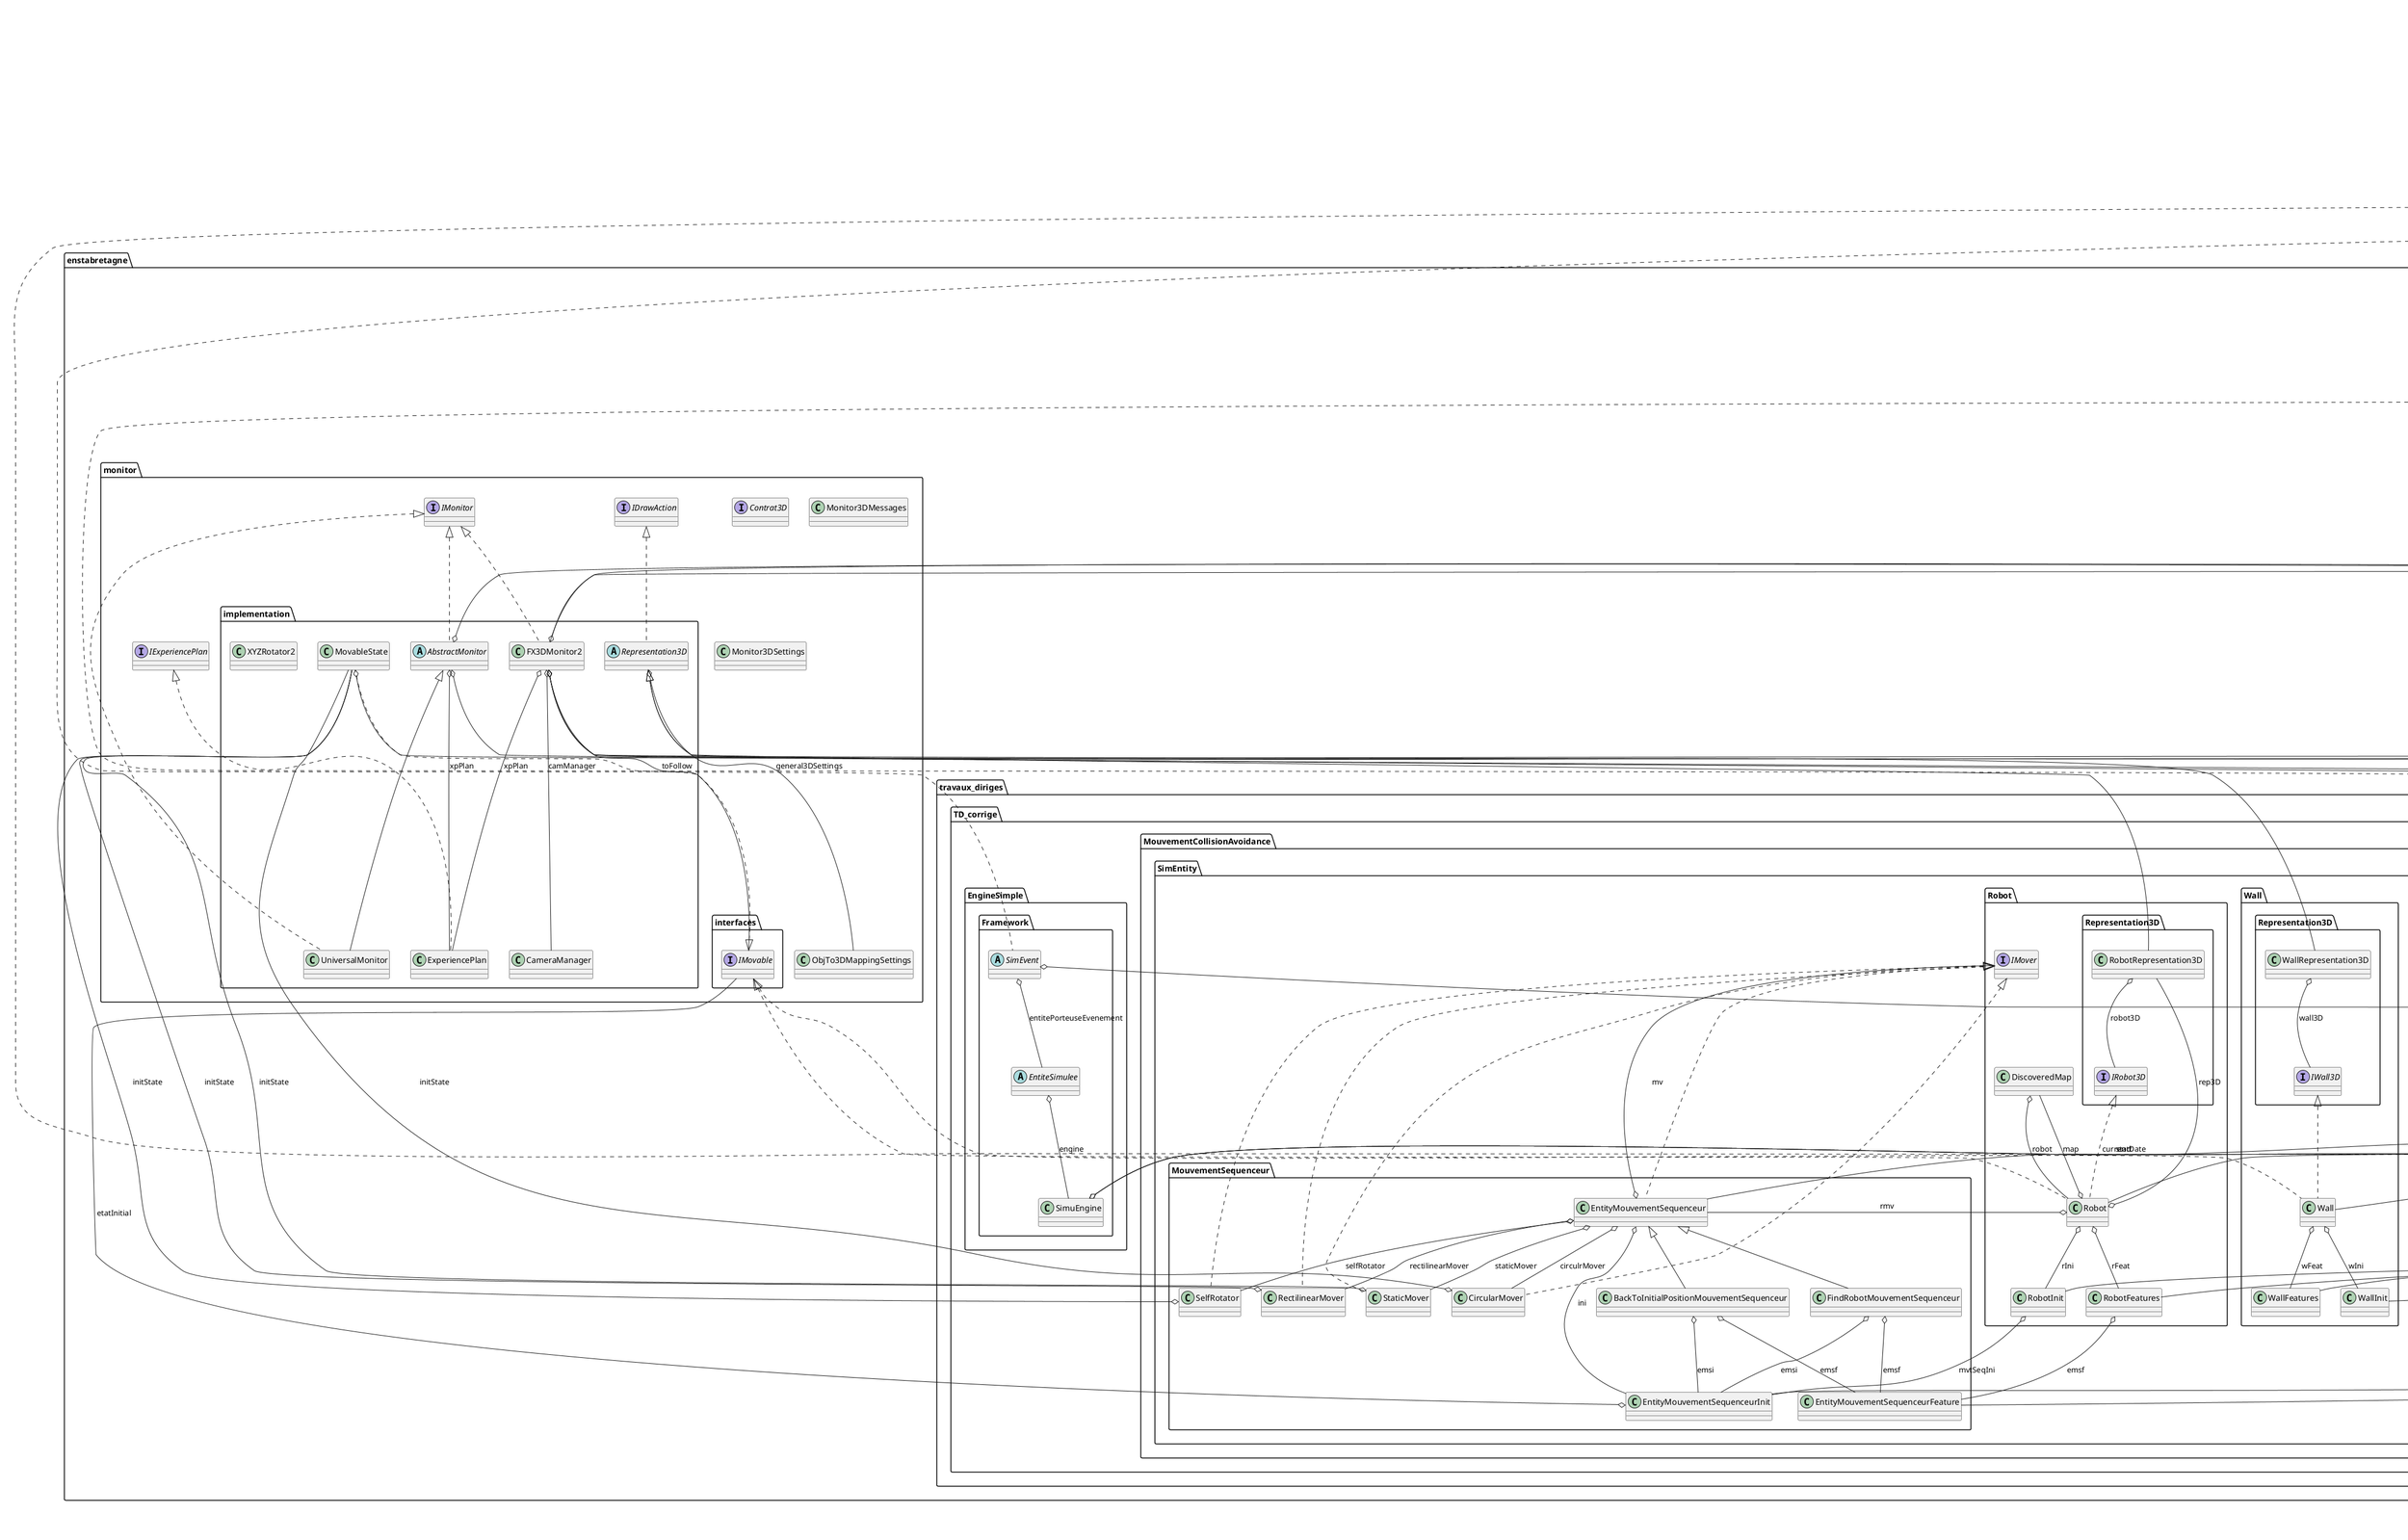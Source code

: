 @startuml

title __SIMULATION's Class Diagram__\n

  namespace de.vogella.algorithms.dijkstra.engine {
    class de.vogella.algorithms.dijkstra.engine.DijkstraAlgorithm {
    }
  }
  

  namespace de.vogella.algorithms.dijkstra.model {
    class de.vogella.algorithms.dijkstra.model.Edge {
    }
  }
  

  namespace de.vogella.algorithms.dijkstra.model {
    class de.vogella.algorithms.dijkstra.model.Graph {
    }
  }
  

  namespace de.vogella.algorithms.dijkstra.model {
    interface de.vogella.algorithms.dijkstra.model.IEdge {
    }
  }
  

  namespace de.vogella.algorithms.dijkstra.model {
    interface de.vogella.algorithms.dijkstra.model.IVertex {
    }
  }
  

  namespace de.vogella.algorithms.dijkstra.model {
    class de.vogella.algorithms.dijkstra.model.Vertex {
    }
  }
  

  namespace de.vogella.algorithms.dijkstra.model {
    namespace jfxmodel {
      class de.vogella.algorithms.dijkstra.model.jfxmodel.Point3DEdge {
      }
    }
  }
  

  namespace de.vogella.algorithms.dijkstra.model {
    namespace jfxmodel {
      class de.vogella.algorithms.dijkstra.model.jfxmodel.Point3DVertex {
      }
    }
  }
  

  namespace de.vogella.algorithms.dijkstra.test {
    class de.vogella.algorithms.dijkstra.test.TestDijkstraAlgorithm_BasicTest {
    }
  }
  

  namespace de.vogella.algorithms.dijkstra.test {
    class de.vogella.algorithms.dijkstra.test.TestDijkstraAlgorithm_Point3D {
    }
  }
  

  namespace enstabretagne.base {
    class enstabretagne.base.Settings {
    }
  }
  

  namespace enstabretagne.base {
    namespace logger {
      class enstabretagne.base.logger.CategoriesGenerator {
      }
    }
  }
  

  namespace enstabretagne.base {
    namespace logger {
      interface enstabretagne.base.logger.ILogger {
      }
    }
  }
  

  namespace enstabretagne.base {
    namespace logger {
      interface enstabretagne.base.logger.IRecordable {
      }
    }
  }
  

  namespace enstabretagne.base {
    namespace logger {
      enum LogLevels {
      }
    }
  }
  

  namespace enstabretagne.base {
    namespace logger {
      class enstabretagne.base.logger.Logger {
      }
    }
  }
  

  namespace enstabretagne.base {
    namespace logger {
      enum LoggerParamsNames {
      }
    }
  }
  

  namespace enstabretagne.base {
    namespace logger {
      class enstabretagne.base.logger.LoggerSettings {
      }
    }
  }
  

  namespace enstabretagne.base {
    namespace logger {
      interface enstabretagne.base.logger.ToRecord {
      }
    }
  }
  

  namespace enstabretagne.base {
    namespace logger {
      namespace loggerimpl {
        abstract class enstabretagne.base.logger.loggerimpl.AbstractLogger {
        }
      }
    }
  }
  

  namespace enstabretagne.base {
    namespace logger {
      namespace loggerimpl {
        class enstabretagne.base.logger.loggerimpl.LoggerConf {
        }
      }
    }
  }
  

  namespace enstabretagne.base {
    namespace logger {
      namespace loggerimpl {
        class enstabretagne.base.logger.loggerimpl.ObjectAnalyseForLog {
        }
      }
    }
  }
  

  namespace enstabretagne.base {
    namespace logger {
      namespace loggerimpl {
        class enstabretagne.base.logger.loggerimpl.TypeAnalyseForLog {
        }
      }
    }
  }
  

  namespace enstabretagne.base {
    namespace logger {
      namespace loggerimpl {
        namespace csv {
          class enstabretagne.base.logger.loggerimpl.csv.CSVDataLogger {
          }
        }
      }
    }
  }
  

  namespace enstabretagne.base {
    namespace logger {
      namespace loggerimpl {
        namespace stdoutput {
          class enstabretagne.base.logger.loggerimpl.stdoutput.SortieTexteLogger {
          }
        }
      }
    }
  }
  

  namespace enstabretagne.base {
    namespace math {
      class enstabretagne.base.math.Diagonal3DMatrix {
      }
    }
  }
  

  namespace enstabretagne.base {
    namespace math {
      class enstabretagne.base.math.MoreRandom {
      }
    }
  }
  

  namespace enstabretagne.base {
    namespace math {
      class enstabretagne.base.math.PortableRandom {
      }
    }
  }
  

  namespace enstabretagne.base {
    namespace math {
      class enstabretagne.base.math.Randomizer {
      }
    }
  }
  

  namespace enstabretagne.base {
    namespace messages {
      class enstabretagne.base.messages.MessagesDictionnary {
      }
    }
  }
  

  namespace enstabretagne.base {
    namespace messages {
      class enstabretagne.base.messages.MessagesEntity {
      }
    }
  }
  

  namespace enstabretagne.base {
    namespace messages {
      class enstabretagne.base.messages.MessagesLogger {
      }
    }
  }
  

  namespace enstabretagne.base {
    namespace messages {
      class enstabretagne.base.messages.MessagesLogicalTimeDuration {
      }
    }
  }
  

  namespace enstabretagne.base {
    namespace messages {
      class enstabretagne.base.messages.MessagesSimEngine {
      }
    }
  }
  

  namespace enstabretagne.base {
    namespace time {
      class enstabretagne.base.time.LogicalDateTime {
      }
    }
  }
  

  namespace enstabretagne.base {
    namespace time {
      class enstabretagne.base.time.LogicalDuration {
      }
    }
  }
  

  namespace enstabretagne.base {
    namespace time {
      enum TimeUnits {
      }
    }
  }
  

  namespace enstabretagne.monitor {
    interface enstabretagne.monitor.Contrat3D {
    }
  }
  

  namespace enstabretagne.monitor {
    interface enstabretagne.monitor.IDrawAction {
    }
  }
  

  namespace enstabretagne.monitor {
    interface enstabretagne.monitor.IExperiencePlan {
    }
  }
  

  namespace enstabretagne.monitor {
    interface enstabretagne.monitor.IMonitor {
    }
  }
  

  namespace enstabretagne.monitor {
    class enstabretagne.monitor.Monitor3DMessages {
    }
  }
  

  namespace enstabretagne.monitor {
    class enstabretagne.monitor.Monitor3DSettings {
    }
  }
  

  namespace enstabretagne.monitor {
    class enstabretagne.monitor.ObjTo3DMappingSettings {
    }
  }
  

  namespace enstabretagne.monitor {
    namespace implementation {
      abstract class enstabretagne.monitor.implementation.AbstractMonitor {
      }
    }
  }
  

  namespace enstabretagne.monitor {
    namespace implementation {
      class enstabretagne.monitor.implementation.CameraManager {
      }
    }
  }
  

  namespace enstabretagne.monitor {
    namespace implementation {
      class enstabretagne.monitor.implementation.ExperiencePlan {
      }
    }
  }
  

  namespace enstabretagne.monitor {
    namespace implementation {
      class enstabretagne.monitor.implementation.FX3DMonitor2 {
      }
    }
  }
  

  namespace enstabretagne.monitor {
    namespace implementation {
      class enstabretagne.monitor.implementation.MovableState {
      }
    }
  }
  

  namespace enstabretagne.monitor {
    namespace implementation {
      abstract class enstabretagne.monitor.implementation.Representation3D {
      }
    }
  }
  

  namespace enstabretagne.monitor {
    namespace implementation {
      class enstabretagne.monitor.implementation.UniversalMonitor {
      }
    }
  }
  

  namespace enstabretagne.monitor {
    namespace implementation {
      class enstabretagne.monitor.implementation.XYZRotator2 {
      }
    }
  }
  

  namespace enstabretagne.monitor {
    namespace interfaces {
      interface enstabretagne.monitor.interfaces.IMovable {
      }
    }
  }
  

  namespace enstabretagne.simulation.components {
    interface enstabretagne.simulation.components.IEntity {
    }
  }
  

  namespace enstabretagne.simulation.components {
    interface enstabretagne.simulation.components.IScenarioIdProvider {
    }
  }
  

  namespace enstabretagne.simulation.components {
    interface enstabretagne.simulation.components.ISimEntity {
    }
  }
  

  namespace enstabretagne.simulation.components {
    class enstabretagne.simulation.components.ScenarioId {
    }
  }
  

  namespace enstabretagne.simulation.components {
    namespace data {
      abstract class enstabretagne.simulation.components.data.SimFeatures {
      }
    }
  }
  

  namespace enstabretagne.simulation.components {
    namespace data {
      abstract class enstabretagne.simulation.components.data.SimInitParameters {
      }
    }
  }
  

  namespace enstabretagne.simulation.components {
    namespace data {
      class enstabretagne.simulation.components.data.SimScenarioInit {
      }
    }
  }
  

  namespace enstabretagne.simulation.components {
    namespace implementation {
      class enstabretagne.simulation.components.implementation.ScenariiSettings {
      }
    }
  }
  

  namespace enstabretagne.simulation.components {
    namespace implementation {
      abstract class enstabretagne.simulation.components.implementation.SimEntity {
      }
    }
  }
  

  namespace enstabretagne.simulation.components {
    namespace implementation {
      class enstabretagne.simulation.components.implementation.SimScenario {
      }
    }
  }
  

  namespace enstabretagne.simulation.components {
    namespace messages {
      class enstabretagne.simulation.components.messages.ScenariiMessages {
      }
    }
  }
  

  namespace enstabretagne.simulation.components {
    namespace notifications {
      interface enstabretagne.simulation.components.notifications.ActivationNotification {
      }
    }
  }
  

  namespace enstabretagne.simulation.components {
    namespace notifications {
      interface enstabretagne.simulation.components.notifications.CreationNotification {
      }
    }
  }
  

  namespace enstabretagne.simulation.components {
    namespace notifications {
      interface enstabretagne.simulation.components.notifications.DeactivationNotification {
      }
    }
  }
  

  namespace enstabretagne.simulation.components {
    namespace notifications {
      interface enstabretagne.simulation.components.notifications.InitializationNotification {
      }
    }
  }
  

  namespace enstabretagne.simulation.components {
    namespace notifications {
      interface enstabretagne.simulation.components.notifications.TerminatingNotification {
      }
    }
  }
  

  namespace enstabretagne.simulation.core {
    class enstabretagne.simulation.core.EngineActivity {
    }
  }
  

  namespace enstabretagne.simulation.core {
    enum EngineInterruptReason {
    }
  }
  

  namespace enstabretagne.simulation.core {
    interface enstabretagne.simulation.core.IEngine {
    }
  }
  

  namespace enstabretagne.simulation.core {
    interface enstabretagne.simulation.core.IScenario {
    }
  }
  

  namespace enstabretagne.simulation.core {
    interface enstabretagne.simulation.core.IScenarioInstance {
    }
  }
  

  namespace enstabretagne.simulation.core {
    interface enstabretagne.simulation.core.ISimEngine {
    }
  }
  

  namespace enstabretagne.simulation.core {
    interface enstabretagne.simulation.core.ISimEvent {
    }
  }
  

  namespace enstabretagne.simulation.core {
    interface enstabretagne.simulation.core.ISimObject {
    }
  }
  

  namespace enstabretagne.simulation.core {
    interface enstabretagne.simulation.core.ISimObjectDictionary {
    }
  }
  

  namespace enstabretagne.simulation.core {
    interface enstabretagne.simulation.core.ISimObjectType {
    }
  }
  

  namespace enstabretagne.simulation.core {
    interface enstabretagne.simulation.core.ISimTimeEvent {
    }
  }
  

  namespace enstabretagne.simulation.core {
    interface enstabretagne.simulation.core.ISimulationDateProvider {
    }
  }
  

  namespace enstabretagne.simulation.core {
    interface enstabretagne.simulation.core.SimObjectRequest {
    }
  }
  

  namespace enstabretagne.simulation.core {
    class enstabretagne.simulation.core.SortedList {
    }
  }
  

  namespace enstabretagne.simulation.core {
    namespace implementation {
      class enstabretagne.simulation.core.implementation.EndSimulationEvent {
      }
    }
  }
  

  namespace enstabretagne.simulation.core {
    namespace implementation {
      class enstabretagne.simulation.core.implementation.SimEngine {
      }
    }
  }
  

  namespace enstabretagne.simulation.core {
    namespace implementation {
      abstract class enstabretagne.simulation.core.implementation.SimEvent {
      }
    }
  }
  

  namespace enstabretagne.simulation.core {
    namespace implementation {
      abstract class enstabretagne.simulation.core.implementation.SimObject {
      }
    }
  }
  

  namespace enstabretagne.simulation.core {
    namespace implementation {
      class enstabretagne.simulation.core.implementation.SimObjectDictionary {
      }
    }
  }
  

  namespace enstabretagne.simulation.core {
    namespace implementation {
      class enstabretagne.simulation.core.implementation.SimObjectType {
      }
    }
  }
  

  namespace enstabretagne.simulation.core {
    namespace notifications {
      interface enstabretagne.simulation.core.notifications.NotifyLogicalDateChange {
      }
    }
  }
  

  namespace enstabretagne.simulation.core {
    namespace notifications {
      interface enstabretagne.simulation.core.notifications.NotifySimEngineEvent {
      }
    }
  }
  

  namespace enstabretagne.simulation.core {
    namespace notifications {
      interface enstabretagne.simulation.core.notifications.NotifySimEvent {
      }
    }
  }
  

  namespace enstabretagne.simulation.core {
    namespace notifications {
      interface enstabretagne.simulation.core.notifications.NotifySimTimeEvent {
      }
    }
  }
  

  namespace enstabretagne.simulation.core {
    namespace notifications {
      interface enstabretagne.simulation.core.notifications.SimEngineEvent {
      }
    }
  }
  

  namespace enstabretagne.simulation.core {
    namespace notifications {
      interface enstabretagne.simulation.core.notifications.SimObjectActivationChangedEventHandler {
      }
    }
  }
  

  namespace enstabretagne.simulation.core {
    namespace notifications {
      interface enstabretagne.simulation.core.notifications.SimObjectAddedListener {
      }
    }
  }
  

  namespace enstabretagne.simulation.core {
    namespace notifications {
      interface enstabretagne.simulation.core.notifications.SimObjectRemovedListener {
      }
    }
  }
  

  namespace enstabretagne.travaux_diriges.TD_corrige.EngineSimple.Framework {
    abstract class enstabretagne.travaux_diriges.TD_corrige.EngineSimple.Framework.EntiteSimulee {
    }
  }
  

  namespace enstabretagne.travaux_diriges.TD_corrige.EngineSimple.Framework {
    abstract class enstabretagne.travaux_diriges.TD_corrige.EngineSimple.Framework.SimEvent {
    }
  }
  

  namespace enstabretagne.travaux_diriges.TD_corrige.EngineSimple.Framework {
    class enstabretagne.travaux_diriges.TD_corrige.EngineSimple.Framework.SimuEngine {
    }
  }
  

  namespace enstabretagne.travaux_diriges.TD_corrige.MouvementCollisionAvoidance {
    namespace Expertise {
      class enstabretagne.travaux_diriges.TD_corrige.MouvementCollisionAvoidance.Expertise.BorderAndPathGenerator {
      }
    }
  }
  

  namespace enstabretagne.travaux_diriges.TD_corrige.MouvementCollisionAvoidance {
    class enstabretagne.travaux_diriges.TD_corrige.MouvementCollisionAvoidance.Main {
    }
  }
  

  namespace enstabretagne.travaux_diriges.TD_corrige.MouvementCollisionAvoidance {
    class enstabretagne.travaux_diriges.TD_corrige.MouvementCollisionAvoidance.ScenarioInstance_BE {
    }
  }
  

  namespace enstabretagne.travaux_diriges.TD_corrige.MouvementCollisionAvoidance {
    namespace SimEntity.MouvementSequenceur {
      class enstabretagne.travaux_diriges.TD_corrige.MouvementCollisionAvoidance.SimEntity.MouvementSequenceur.BackToInitialPositionMouvementSequenceur {
      }
    }
  }
  

  namespace enstabretagne.travaux_diriges.TD_corrige.MouvementCollisionAvoidance {
    namespace SimEntity.MouvementSequenceur {
      class enstabretagne.travaux_diriges.TD_corrige.MouvementCollisionAvoidance.SimEntity.MouvementSequenceur.CircularMover {
      }
    }
  }
  

  namespace enstabretagne.travaux_diriges.TD_corrige.MouvementCollisionAvoidance {
    namespace SimEntity.MouvementSequenceur {
      class enstabretagne.travaux_diriges.TD_corrige.MouvementCollisionAvoidance.SimEntity.MouvementSequenceur.EntityMouvementSequenceur {
      }
    }
  }
  

  namespace enstabretagne.travaux_diriges.TD_corrige.MouvementCollisionAvoidance {
    namespace SimEntity.MouvementSequenceur {
      class enstabretagne.travaux_diriges.TD_corrige.MouvementCollisionAvoidance.SimEntity.MouvementSequenceur.EntityMouvementSequenceurFeature {
      }
    }
  }
  

  namespace enstabretagne.travaux_diriges.TD_corrige.MouvementCollisionAvoidance {
    namespace SimEntity.MouvementSequenceur {
      class enstabretagne.travaux_diriges.TD_corrige.MouvementCollisionAvoidance.SimEntity.MouvementSequenceur.EntityMouvementSequenceurInit {
      }
    }
  }
  

  namespace enstabretagne.travaux_diriges.TD_corrige.MouvementCollisionAvoidance {
    namespace SimEntity.MouvementSequenceur {
      class enstabretagne.travaux_diriges.TD_corrige.MouvementCollisionAvoidance.SimEntity.MouvementSequenceur.FindRobotMouvementSequenceur {
      }
    }
  }
  

  namespace enstabretagne.travaux_diriges.TD_corrige.MouvementCollisionAvoidance {
    namespace SimEntity.MouvementSequenceur {
      class enstabretagne.travaux_diriges.TD_corrige.MouvementCollisionAvoidance.SimEntity.MouvementSequenceur.RectilinearMover {
      }
    }
  }
  

  namespace enstabretagne.travaux_diriges.TD_corrige.MouvementCollisionAvoidance {
    namespace SimEntity.MouvementSequenceur {
      class enstabretagne.travaux_diriges.TD_corrige.MouvementCollisionAvoidance.SimEntity.MouvementSequenceur.SelfRotator {
      }
    }
  }
  

  namespace enstabretagne.travaux_diriges.TD_corrige.MouvementCollisionAvoidance {
    namespace SimEntity.MouvementSequenceur {
      class enstabretagne.travaux_diriges.TD_corrige.MouvementCollisionAvoidance.SimEntity.MouvementSequenceur.StaticMover {
      }
    }
  }
  

  namespace enstabretagne.travaux_diriges.TD_corrige.MouvementCollisionAvoidance {
    namespace SimEntity.Robot {
      class enstabretagne.travaux_diriges.TD_corrige.MouvementCollisionAvoidance.SimEntity.Robot.DiscoveredMap {
      }
    }
  }
  

  namespace enstabretagne.travaux_diriges.TD_corrige.MouvementCollisionAvoidance {
    namespace SimEntity.Robot {
      interface enstabretagne.travaux_diriges.TD_corrige.MouvementCollisionAvoidance.SimEntity.Robot.IMover {
      }
    }
  }
  

  namespace enstabretagne.travaux_diriges.TD_corrige.MouvementCollisionAvoidance {
    namespace SimEntity.Robot {
      namespace Representation3D {
        interface enstabretagne.travaux_diriges.TD_corrige.MouvementCollisionAvoidance.SimEntity.Robot.Representation3D.IRobot3D {
        }
      }
    }
  }
  

  namespace enstabretagne.travaux_diriges.TD_corrige.MouvementCollisionAvoidance {
    namespace SimEntity.Robot {
      namespace Representation3D {
        class enstabretagne.travaux_diriges.TD_corrige.MouvementCollisionAvoidance.SimEntity.Robot.Representation3D.RobotRepresentation3D {
        }
      }
    }
  }
  

  namespace enstabretagne.travaux_diriges.TD_corrige.MouvementCollisionAvoidance {
    namespace SimEntity.Robot {
      class enstabretagne.travaux_diriges.TD_corrige.MouvementCollisionAvoidance.SimEntity.Robot.Robot {
      }
    }
  }
  

  namespace enstabretagne.travaux_diriges.TD_corrige.MouvementCollisionAvoidance {
    namespace SimEntity.Robot {
      class enstabretagne.travaux_diriges.TD_corrige.MouvementCollisionAvoidance.SimEntity.Robot.RobotFeatures {
      }
    }
  }
  

  namespace enstabretagne.travaux_diriges.TD_corrige.MouvementCollisionAvoidance {
    namespace SimEntity.Robot {
      class enstabretagne.travaux_diriges.TD_corrige.MouvementCollisionAvoidance.SimEntity.Robot.RobotInit {
      }
    }
  }
  

  namespace enstabretagne.travaux_diriges.TD_corrige.MouvementCollisionAvoidance {
    namespace SimEntity.Wall {
      namespace Representation3D {
        interface enstabretagne.travaux_diriges.TD_corrige.MouvementCollisionAvoidance.SimEntity.Wall.Representation3D.IWall3D {
        }
      }
    }
  }
  

  namespace enstabretagne.travaux_diriges.TD_corrige.MouvementCollisionAvoidance {
    namespace SimEntity.Wall {
      namespace Representation3D {
        class enstabretagne.travaux_diriges.TD_corrige.MouvementCollisionAvoidance.SimEntity.Wall.Representation3D.WallRepresentation3D {
        }
      }
    }
  }
  

  namespace enstabretagne.travaux_diriges.TD_corrige.MouvementCollisionAvoidance {
    namespace SimEntity.Wall {
      class enstabretagne.travaux_diriges.TD_corrige.MouvementCollisionAvoidance.SimEntity.Wall.Wall {
      }
    }
  }
  

  namespace enstabretagne.travaux_diriges.TD_corrige.MouvementCollisionAvoidance {
    namespace SimEntity.Wall {
      class enstabretagne.travaux_diriges.TD_corrige.MouvementCollisionAvoidance.SimEntity.Wall.WallFeatures {
      }
    }
  }
  

  namespace enstabretagne.travaux_diriges.TD_corrige.MouvementCollisionAvoidance {
    namespace SimEntity.Wall {
      class enstabretagne.travaux_diriges.TD_corrige.MouvementCollisionAvoidance.SimEntity.Wall.WallInit {
      }
    }
  }
  

  namespace enstabretagne.travaux_diriges.TD_corrige.MouvementCollisionAvoidance {
    namespace scenarios {
      class enstabretagne.travaux_diriges.TD_corrige.MouvementCollisionAvoidance.scenarios.ScenMvtCollisionAvoidance {
      }
    }
  }
  

  namespace enstabretagne.travaux_diriges.TD_corrige.MouvementCollisionAvoidance {
    namespace scenarios {
      class enstabretagne.travaux_diriges.TD_corrige.MouvementCollisionAvoidance.scenarios.ScenMvtCollisionAvoidanceFeatures {
      }
    }
  }
  

  de.vogella.algorithms.dijkstra.model.Edge .up.|> de.vogella.algorithms.dijkstra.model.IEdge
  de.vogella.algorithms.dijkstra.model.Edge o-- de.vogella.algorithms.dijkstra.model.IVertex : destination
  de.vogella.algorithms.dijkstra.model.Edge o-- de.vogella.algorithms.dijkstra.model.IVertex : source
  de.vogella.algorithms.dijkstra.model.Vertex .up.|> de.vogella.algorithms.dijkstra.model.IVertex
  de.vogella.algorithms.dijkstra.model.jfxmodel.Point3DEdge .up.|> de.vogella.algorithms.dijkstra.model.IEdge
  de.vogella.algorithms.dijkstra.model.jfxmodel.Point3DEdge o-- de.vogella.algorithms.dijkstra.model.jfxmodel.Point3DVertex : source
  de.vogella.algorithms.dijkstra.model.jfxmodel.Point3DEdge o-- de.vogella.algorithms.dijkstra.model.jfxmodel.Point3DVertex : target
  de.vogella.algorithms.dijkstra.model.jfxmodel.Point3DVertex .up.|> de.vogella.algorithms.dijkstra.model.IVertex
  enstabretagne.base.logger.CategoriesGenerator o-- enstabretagne.base.logger.CategoriesGenerator.Segment : defaultSegment
  enstabretagne.base.logger.Logger o-- enstabretagne.simulation.core.ISimulationDateProvider : simulationDateProvider
  enstabretagne.base.logger.loggerimpl.AbstractLogger .up.|> enstabretagne.base.logger.ILogger
  enstabretagne.base.logger.loggerimpl.ObjectAnalyseForLog .up.|> enstabretagne.base.logger.IRecordable
  enstabretagne.base.logger.loggerimpl.ObjectAnalyseForLog o-- enstabretagne.base.logger.loggerimpl.TypeAnalyseForLog : to
  enstabretagne.base.logger.loggerimpl.csv.CSVDataLogger -up-|> enstabretagne.base.logger.loggerimpl.AbstractLogger
  enstabretagne.base.logger.loggerimpl.csv.CSVDataLogger o-- enstabretagne.base.time.LogicalDateTime : startRecordTime
  enstabretagne.base.logger.loggerimpl.stdoutput.SortieTexteLogger -up-|> enstabretagne.base.logger.loggerimpl.AbstractLogger
  enstabretagne.base.logger.loggerimpl.stdoutput.SortieTexteLogger o-- enstabretagne.base.time.LogicalDateTime : startRecordTime
  enstabretagne.base.math.MoreRandom -up-|> java.util.Random
  enstabretagne.base.math.PortableRandom -up-|> java.util.Random
  enstabretagne.base.time.LogicalDateTime .up.|> java.lang.Comparable
  enstabretagne.base.time.LogicalDuration .up.|> java.lang.Comparable
  enstabretagne.monitor.implementation.AbstractMonitor .up.|> enstabretagne.monitor.IMonitor
  enstabretagne.monitor.implementation.AbstractMonitor o-- enstabretagne.simulation.core.ISimEngine : engine
  enstabretagne.monitor.implementation.AbstractMonitor o-- enstabretagne.simulation.components.implementation.SimScenario : currentScenario
  enstabretagne.monitor.implementation.AbstractMonitor o-- enstabretagne.monitor.implementation.ExperiencePlan : xpPlan
  enstabretagne.monitor.implementation.ExperiencePlan .up.|> enstabretagne.monitor.IExperiencePlan
  enstabretagne.monitor.implementation.FX3DMonitor2 .up.|> enstabretagne.monitor.IMonitor
  enstabretagne.monitor.implementation.FX3DMonitor2 -up-|> javafx.application.Application
  enstabretagne.monitor.implementation.FX3DMonitor2 o-- enstabretagne.monitor.implementation.CameraManager : camManager
  enstabretagne.monitor.implementation.FX3DMonitor2 o-- enstabretagne.simulation.core.ISimEngine : engine
  enstabretagne.monitor.implementation.FX3DMonitor2 o-- enstabretagne.monitor.interfaces.IMovable : toFollow
  enstabretagne.monitor.implementation.FX3DMonitor2 o-- enstabretagne.base.time.LogicalDuration : RT_updateDelay
  enstabretagne.monitor.implementation.FX3DMonitor2 o-- enstabretagne.simulation.components.implementation.SimScenario : currentScenario
  enstabretagne.monitor.implementation.FX3DMonitor2 o-- enstabretagne.base.time.LogicalDuration : updateDelay
  enstabretagne.monitor.implementation.FX3DMonitor2 o-- enstabretagne.monitor.implementation.ExperiencePlan : xpPlan
  enstabretagne.monitor.implementation.MovableState .up.|> enstabretagne.monitor.interfaces.IMovable
  enstabretagne.monitor.implementation.MovableState o-- enstabretagne.base.time.LogicalDateTime : t
  enstabretagne.monitor.implementation.Representation3D .up.|> enstabretagne.monitor.IDrawAction
  enstabretagne.monitor.implementation.Representation3D o-- enstabretagne.monitor.ObjTo3DMappingSettings : general3DSettings
  enstabretagne.monitor.implementation.UniversalMonitor .up.|> enstabretagne.monitor.IMonitor
  enstabretagne.monitor.implementation.UniversalMonitor -up-|> enstabretagne.monitor.implementation.AbstractMonitor
  enstabretagne.simulation.components.data.SimScenarioInit -up-|> enstabretagne.simulation.components.data.SimInitParameters
  enstabretagne.simulation.components.implementation.SimEntity .up.|> enstabretagne.simulation.components.IEntity
  enstabretagne.simulation.components.implementation.SimEntity -up-|> enstabretagne.simulation.core.implementation.SimObject
  enstabretagne.simulation.components.implementation.SimEntity o-- enstabretagne.simulation.components.data.SimFeatures : features
  enstabretagne.simulation.components.implementation.SimEntity o-- enstabretagne.simulation.components.data.SimInitParameters : initParameters
  enstabretagne.simulation.components.implementation.SimEntity o-- enstabretagne.simulation.components.IEntity : parent
  enstabretagne.simulation.components.implementation.SimEntity o-- enstabretagne.simulation.components.implementation.SimEntity.EntityTransition : currentTransition
  enstabretagne.simulation.components.implementation.SimEntity o-- enstabretagne.simulation.components.implementation.SimEntity.EntityStatus : status
  enstabretagne.simulation.components.implementation.SimScenario .up.|> enstabretagne.base.logger.IRecordable
  enstabretagne.simulation.components.implementation.SimScenario .up.|> enstabretagne.simulation.components.IScenarioIdProvider
  enstabretagne.simulation.components.implementation.SimScenario .up.|> enstabretagne.simulation.core.IScenario
  enstabretagne.simulation.components.implementation.SimScenario -up-|> enstabretagne.simulation.components.implementation.SimEntity
  enstabretagne.simulation.components.implementation.SimScenario o-- enstabretagne.base.time.LogicalDateTime : endDateTime
  enstabretagne.simulation.components.implementation.SimScenario o-- enstabretagne.simulation.components.implementation.SimEntity : entityToFollow
  enstabretagne.simulation.components.implementation.SimScenario o-- enstabretagne.base.time.LogicalDateTime : startDateTime
  enstabretagne.simulation.components.implementation.SimScenario o-- enstabretagne.simulation.components.ScenarioId : scenarioId
  enstabretagne.simulation.core.SortedList .up.|> java.lang.Iterable
  enstabretagne.simulation.core.implementation.EndSimulationEvent -up-|> enstabretagne.simulation.core.implementation.SimEvent
  enstabretagne.simulation.core.implementation.SimEngine .up.|> enstabretagne.simulation.core.ISimEngine
  enstabretagne.simulation.core.implementation.SimEngine o-- enstabretagne.simulation.core.EngineActivity : activity
  enstabretagne.simulation.core.implementation.SimEngine o-- enstabretagne.simulation.core.IScenario : currentScenario
  enstabretagne.simulation.core.implementation.SimEngine o-- enstabretagne.base.math.MoreRandom : generator
  enstabretagne.simulation.core.implementation.SimEngine o-- enstabretagne.simulation.core.EngineInterruptReason : interrupter
  enstabretagne.simulation.core.implementation.SimEngine o-- enstabretagne.simulation.core.ISimObjectDictionary : objectDictionary
  enstabretagne.simulation.core.implementation.SimEngine o-- enstabretagne.base.time.LogicalDateTime : simulationDate
  enstabretagne.simulation.core.implementation.SimEvent .up.|> enstabretagne.simulation.core.ISimEvent
  enstabretagne.simulation.core.implementation.SimEvent o-- enstabretagne.simulation.core.ISimObject : owner
  enstabretagne.simulation.core.implementation.SimEvent o-- enstabretagne.base.time.LogicalDateTime : postDate
  enstabretagne.simulation.core.implementation.SimEvent o-- enstabretagne.base.time.LogicalDateTime : scheduleDate
  enstabretagne.simulation.core.implementation.SimObject .up.|> enstabretagne.simulation.core.ISimObject
  enstabretagne.simulation.core.implementation.SimObject o-- enstabretagne.simulation.core.ISimEngine : engine
  enstabretagne.simulation.core.implementation.SimObjectDictionary .up.|> enstabretagne.simulation.core.ISimObjectDictionary
  enstabretagne.simulation.core.implementation.SimObjectDictionary o-- enstabretagne.simulation.core.ISimEngine : engine
  enstabretagne.simulation.core.implementation.SimObjectType .up.|> enstabretagne.simulation.core.ISimObjectType
  enstabretagne.travaux_diriges.TD_corrige.EngineSimple.Framework.EntiteSimulee o-- enstabretagne.travaux_diriges.TD_corrige.EngineSimple.Framework.SimuEngine : engine
  enstabretagne.travaux_diriges.TD_corrige.EngineSimple.Framework.SimEvent .up.|> java.lang.Comparable
  enstabretagne.travaux_diriges.TD_corrige.EngineSimple.Framework.SimEvent o-- enstabretagne.travaux_diriges.TD_corrige.EngineSimple.Framework.EntiteSimulee : entitePorteuseEvenement
  enstabretagne.travaux_diriges.TD_corrige.EngineSimple.Framework.SimEvent o-- enstabretagne.base.time.LogicalDateTime : d
  enstabretagne.travaux_diriges.TD_corrige.EngineSimple.Framework.SimuEngine o-- enstabretagne.base.time.LogicalDateTime : currentDate
  enstabretagne.travaux_diriges.TD_corrige.EngineSimple.Framework.SimuEngine o-- enstabretagne.base.time.LogicalDateTime : end
  enstabretagne.travaux_diriges.TD_corrige.EngineSimple.Framework.SimuEngine o-- enstabretagne.base.time.LogicalDateTime : start
  enstabretagne.travaux_diriges.TD_corrige.MouvementCollisionAvoidance.ScenarioInstance_BE .up.|> enstabretagne.simulation.core.IScenarioInstance
  enstabretagne.travaux_diriges.TD_corrige.MouvementCollisionAvoidance.ScenarioInstance_BE o-- enstabretagne.travaux_diriges.TD_corrige.MouvementCollisionAvoidance.scenarios.ScenMvtCollisionAvoidanceFeatures : mcaf
  enstabretagne.travaux_diriges.TD_corrige.MouvementCollisionAvoidance.SimEntity.MouvementSequenceur.BackToInitialPositionMouvementSequenceur -up-|> enstabretagne.travaux_diriges.TD_corrige.MouvementCollisionAvoidance.SimEntity.MouvementSequenceur.EntityMouvementSequenceur
  enstabretagne.travaux_diriges.TD_corrige.MouvementCollisionAvoidance.SimEntity.MouvementSequenceur.BackToInitialPositionMouvementSequenceur o-- enstabretagne.travaux_diriges.TD_corrige.MouvementCollisionAvoidance.SimEntity.MouvementSequenceur.EntityMouvementSequenceurFeature : emsf
  enstabretagne.travaux_diriges.TD_corrige.MouvementCollisionAvoidance.SimEntity.MouvementSequenceur.BackToInitialPositionMouvementSequenceur o-- enstabretagne.travaux_diriges.TD_corrige.MouvementCollisionAvoidance.SimEntity.MouvementSequenceur.EntityMouvementSequenceurInit : emsi
  enstabretagne.travaux_diriges.TD_corrige.MouvementCollisionAvoidance.SimEntity.MouvementSequenceur.CircularMover .up.|> enstabretagne.travaux_diriges.TD_corrige.MouvementCollisionAvoidance.SimEntity.Robot.IMover
  enstabretagne.travaux_diriges.TD_corrige.MouvementCollisionAvoidance.SimEntity.MouvementSequenceur.CircularMover o-- enstabretagne.monitor.implementation.MovableState : initState
  enstabretagne.travaux_diriges.TD_corrige.MouvementCollisionAvoidance.SimEntity.MouvementSequenceur.EntityMouvementSequenceur .up.|> enstabretagne.travaux_diriges.TD_corrige.MouvementCollisionAvoidance.SimEntity.Robot.IMover
  enstabretagne.travaux_diriges.TD_corrige.MouvementCollisionAvoidance.SimEntity.MouvementSequenceur.EntityMouvementSequenceur -up-|> enstabretagne.simulation.components.implementation.SimEntity
  enstabretagne.travaux_diriges.TD_corrige.MouvementCollisionAvoidance.SimEntity.MouvementSequenceur.EntityMouvementSequenceur o-- enstabretagne.travaux_diriges.TD_corrige.MouvementCollisionAvoidance.SimEntity.MouvementSequenceur.CircularMover : circulrMover
  enstabretagne.travaux_diriges.TD_corrige.MouvementCollisionAvoidance.SimEntity.MouvementSequenceur.EntityMouvementSequenceur o-- enstabretagne.travaux_diriges.TD_corrige.MouvementCollisionAvoidance.SimEntity.MouvementSequenceur.EntityMouvementSequenceurInit : ini
  enstabretagne.travaux_diriges.TD_corrige.MouvementCollisionAvoidance.SimEntity.MouvementSequenceur.EntityMouvementSequenceur o-- enstabretagne.travaux_diriges.TD_corrige.MouvementCollisionAvoidance.SimEntity.Robot.IMover : mv
  enstabretagne.travaux_diriges.TD_corrige.MouvementCollisionAvoidance.SimEntity.MouvementSequenceur.EntityMouvementSequenceur o-- enstabretagne.travaux_diriges.TD_corrige.MouvementCollisionAvoidance.SimEntity.MouvementSequenceur.RectilinearMover : rectilinearMover
  enstabretagne.travaux_diriges.TD_corrige.MouvementCollisionAvoidance.SimEntity.MouvementSequenceur.EntityMouvementSequenceur o-- enstabretagne.travaux_diriges.TD_corrige.MouvementCollisionAvoidance.SimEntity.MouvementSequenceur.SelfRotator : selfRotator
  enstabretagne.travaux_diriges.TD_corrige.MouvementCollisionAvoidance.SimEntity.MouvementSequenceur.EntityMouvementSequenceur o-- enstabretagne.travaux_diriges.TD_corrige.MouvementCollisionAvoidance.SimEntity.MouvementSequenceur.StaticMover : staticMover
  enstabretagne.travaux_diriges.TD_corrige.MouvementCollisionAvoidance.SimEntity.MouvementSequenceur.EntityMouvementSequenceurFeature -up-|> enstabretagne.simulation.components.data.SimFeatures
  enstabretagne.travaux_diriges.TD_corrige.MouvementCollisionAvoidance.SimEntity.MouvementSequenceur.EntityMouvementSequenceurInit -up-|> enstabretagne.simulation.components.data.SimInitParameters
  enstabretagne.travaux_diriges.TD_corrige.MouvementCollisionAvoidance.SimEntity.MouvementSequenceur.EntityMouvementSequenceurInit o-- enstabretagne.monitor.interfaces.IMovable : etatInitial
  enstabretagne.travaux_diriges.TD_corrige.MouvementCollisionAvoidance.SimEntity.MouvementSequenceur.FindRobotMouvementSequenceur -up-|> enstabretagne.travaux_diriges.TD_corrige.MouvementCollisionAvoidance.SimEntity.MouvementSequenceur.EntityMouvementSequenceur
  enstabretagne.travaux_diriges.TD_corrige.MouvementCollisionAvoidance.SimEntity.MouvementSequenceur.FindRobotMouvementSequenceur o-- enstabretagne.travaux_diriges.TD_corrige.MouvementCollisionAvoidance.SimEntity.MouvementSequenceur.EntityMouvementSequenceurFeature : emsf
  enstabretagne.travaux_diriges.TD_corrige.MouvementCollisionAvoidance.SimEntity.MouvementSequenceur.FindRobotMouvementSequenceur o-- enstabretagne.travaux_diriges.TD_corrige.MouvementCollisionAvoidance.SimEntity.MouvementSequenceur.EntityMouvementSequenceurInit : emsi
  enstabretagne.travaux_diriges.TD_corrige.MouvementCollisionAvoidance.SimEntity.MouvementSequenceur.RectilinearMover .up.|> enstabretagne.travaux_diriges.TD_corrige.MouvementCollisionAvoidance.SimEntity.Robot.IMover
  enstabretagne.travaux_diriges.TD_corrige.MouvementCollisionAvoidance.SimEntity.MouvementSequenceur.RectilinearMover o-- enstabretagne.monitor.implementation.MovableState : initState
  enstabretagne.travaux_diriges.TD_corrige.MouvementCollisionAvoidance.SimEntity.MouvementSequenceur.SelfRotator .up.|> enstabretagne.travaux_diriges.TD_corrige.MouvementCollisionAvoidance.SimEntity.Robot.IMover
  enstabretagne.travaux_diriges.TD_corrige.MouvementCollisionAvoidance.SimEntity.MouvementSequenceur.SelfRotator o-- enstabretagne.monitor.implementation.MovableState : initState
  enstabretagne.travaux_diriges.TD_corrige.MouvementCollisionAvoidance.SimEntity.MouvementSequenceur.StaticMover .up.|> enstabretagne.travaux_diriges.TD_corrige.MouvementCollisionAvoidance.SimEntity.Robot.IMover
  enstabretagne.travaux_diriges.TD_corrige.MouvementCollisionAvoidance.SimEntity.MouvementSequenceur.StaticMover o-- enstabretagne.monitor.implementation.MovableState : initState
  enstabretagne.travaux_diriges.TD_corrige.MouvementCollisionAvoidance.SimEntity.Robot.DiscoveredMap o-- enstabretagne.travaux_diriges.TD_corrige.MouvementCollisionAvoidance.SimEntity.Robot.Robot : robot
  enstabretagne.travaux_diriges.TD_corrige.MouvementCollisionAvoidance.SimEntity.Robot.Representation3D.RobotRepresentation3D -up-|> enstabretagne.monitor.implementation.Representation3D
  enstabretagne.travaux_diriges.TD_corrige.MouvementCollisionAvoidance.SimEntity.Robot.Representation3D.RobotRepresentation3D o-- enstabretagne.travaux_diriges.TD_corrige.MouvementCollisionAvoidance.SimEntity.Robot.Representation3D.IRobot3D : robot3D
  enstabretagne.travaux_diriges.TD_corrige.MouvementCollisionAvoidance.SimEntity.Robot.Robot .up.|> enstabretagne.monitor.interfaces.IMovable
  enstabretagne.travaux_diriges.TD_corrige.MouvementCollisionAvoidance.SimEntity.Robot.Robot .up.|> enstabretagne.travaux_diriges.TD_corrige.MouvementCollisionAvoidance.SimEntity.Robot.Representation3D.IRobot3D
  enstabretagne.travaux_diriges.TD_corrige.MouvementCollisionAvoidance.SimEntity.Robot.Robot -up-|> enstabretagne.simulation.components.implementation.SimEntity
  enstabretagne.travaux_diriges.TD_corrige.MouvementCollisionAvoidance.SimEntity.Robot.Robot o-- enstabretagne.travaux_diriges.TD_corrige.MouvementCollisionAvoidance.SimEntity.Robot.DiscoveredMap : map
  enstabretagne.travaux_diriges.TD_corrige.MouvementCollisionAvoidance.SimEntity.Robot.Robot o-- enstabretagne.travaux_diriges.TD_corrige.MouvementCollisionAvoidance.SimEntity.Robot.RobotFeatures : rFeat
  enstabretagne.travaux_diriges.TD_corrige.MouvementCollisionAvoidance.SimEntity.Robot.Robot o-- enstabretagne.travaux_diriges.TD_corrige.MouvementCollisionAvoidance.SimEntity.Robot.RobotInit : rIni
  enstabretagne.travaux_diriges.TD_corrige.MouvementCollisionAvoidance.SimEntity.Robot.Robot o-- enstabretagne.travaux_diriges.TD_corrige.MouvementCollisionAvoidance.SimEntity.Robot.Representation3D.RobotRepresentation3D : rep3D
  enstabretagne.travaux_diriges.TD_corrige.MouvementCollisionAvoidance.SimEntity.Robot.Robot o-- enstabretagne.travaux_diriges.TD_corrige.MouvementCollisionAvoidance.SimEntity.MouvementSequenceur.EntityMouvementSequenceur : rmv
  enstabretagne.travaux_diriges.TD_corrige.MouvementCollisionAvoidance.SimEntity.Robot.RobotFeatures -up-|> enstabretagne.simulation.components.data.SimFeatures
  enstabretagne.travaux_diriges.TD_corrige.MouvementCollisionAvoidance.SimEntity.Robot.RobotFeatures o-- enstabretagne.travaux_diriges.TD_corrige.MouvementCollisionAvoidance.SimEntity.MouvementSequenceur.EntityMouvementSequenceurFeature : emsf
  enstabretagne.travaux_diriges.TD_corrige.MouvementCollisionAvoidance.SimEntity.Robot.RobotFeatures o-- enstabretagne.travaux_diriges.TD_corrige.MouvementCollisionAvoidance.SimEntity.Robot.RobotFeatures.ROBOT_TYPE : type
  enstabretagne.travaux_diriges.TD_corrige.MouvementCollisionAvoidance.SimEntity.Robot.RobotInit -up-|> enstabretagne.simulation.components.data.SimInitParameters
  enstabretagne.travaux_diriges.TD_corrige.MouvementCollisionAvoidance.SimEntity.Robot.RobotInit o-- enstabretagne.travaux_diriges.TD_corrige.MouvementCollisionAvoidance.SimEntity.MouvementSequenceur.EntityMouvementSequenceurInit : mvtSeqIni
  enstabretagne.travaux_diriges.TD_corrige.MouvementCollisionAvoidance.SimEntity.Wall.Representation3D.WallRepresentation3D -up-|> enstabretagne.monitor.implementation.Representation3D
  enstabretagne.travaux_diriges.TD_corrige.MouvementCollisionAvoidance.SimEntity.Wall.Representation3D.WallRepresentation3D o-- enstabretagne.travaux_diriges.TD_corrige.MouvementCollisionAvoidance.SimEntity.Wall.Representation3D.IWall3D : wall3D
  enstabretagne.travaux_diriges.TD_corrige.MouvementCollisionAvoidance.SimEntity.Wall.Wall .up.|> enstabretagne.monitor.interfaces.IMovable
  enstabretagne.travaux_diriges.TD_corrige.MouvementCollisionAvoidance.SimEntity.Wall.Wall .up.|> enstabretagne.travaux_diriges.TD_corrige.MouvementCollisionAvoidance.SimEntity.Wall.Representation3D.IWall3D
  enstabretagne.travaux_diriges.TD_corrige.MouvementCollisionAvoidance.SimEntity.Wall.Wall -up-|> enstabretagne.simulation.components.implementation.SimEntity
  enstabretagne.travaux_diriges.TD_corrige.MouvementCollisionAvoidance.SimEntity.Wall.Wall o-- enstabretagne.travaux_diriges.TD_corrige.MouvementCollisionAvoidance.SimEntity.Wall.WallFeatures : wFeat
  enstabretagne.travaux_diriges.TD_corrige.MouvementCollisionAvoidance.SimEntity.Wall.Wall o-- enstabretagne.travaux_diriges.TD_corrige.MouvementCollisionAvoidance.SimEntity.Wall.WallInit : wIni
  enstabretagne.travaux_diriges.TD_corrige.MouvementCollisionAvoidance.SimEntity.Wall.WallFeatures -up-|> enstabretagne.simulation.components.data.SimFeatures
  enstabretagne.travaux_diriges.TD_corrige.MouvementCollisionAvoidance.SimEntity.Wall.WallFeatures o-- enstabretagne.travaux_diriges.TD_corrige.MouvementCollisionAvoidance.SimEntity.Wall.WallFeatures.WALL_TYPE : type
  enstabretagne.travaux_diriges.TD_corrige.MouvementCollisionAvoidance.SimEntity.Wall.WallInit -up-|> enstabretagne.simulation.components.data.SimInitParameters
  enstabretagne.travaux_diriges.TD_corrige.MouvementCollisionAvoidance.scenarios.ScenMvtCollisionAvoidance -up-|> enstabretagne.simulation.components.implementation.SimScenario
  enstabretagne.travaux_diriges.TD_corrige.MouvementCollisionAvoidance.scenarios.ScenMvtCollisionAvoidanceFeatures -up-|> enstabretagne.simulation.components.data.SimFeatures


right footer


PlantUML diagram generated by SketchIt! (https://bitbucket.org/pmesmeur/sketch.it)
For more information about this tool, please contact philippe.mesmeur@gmail.com
endfooter

@enduml
